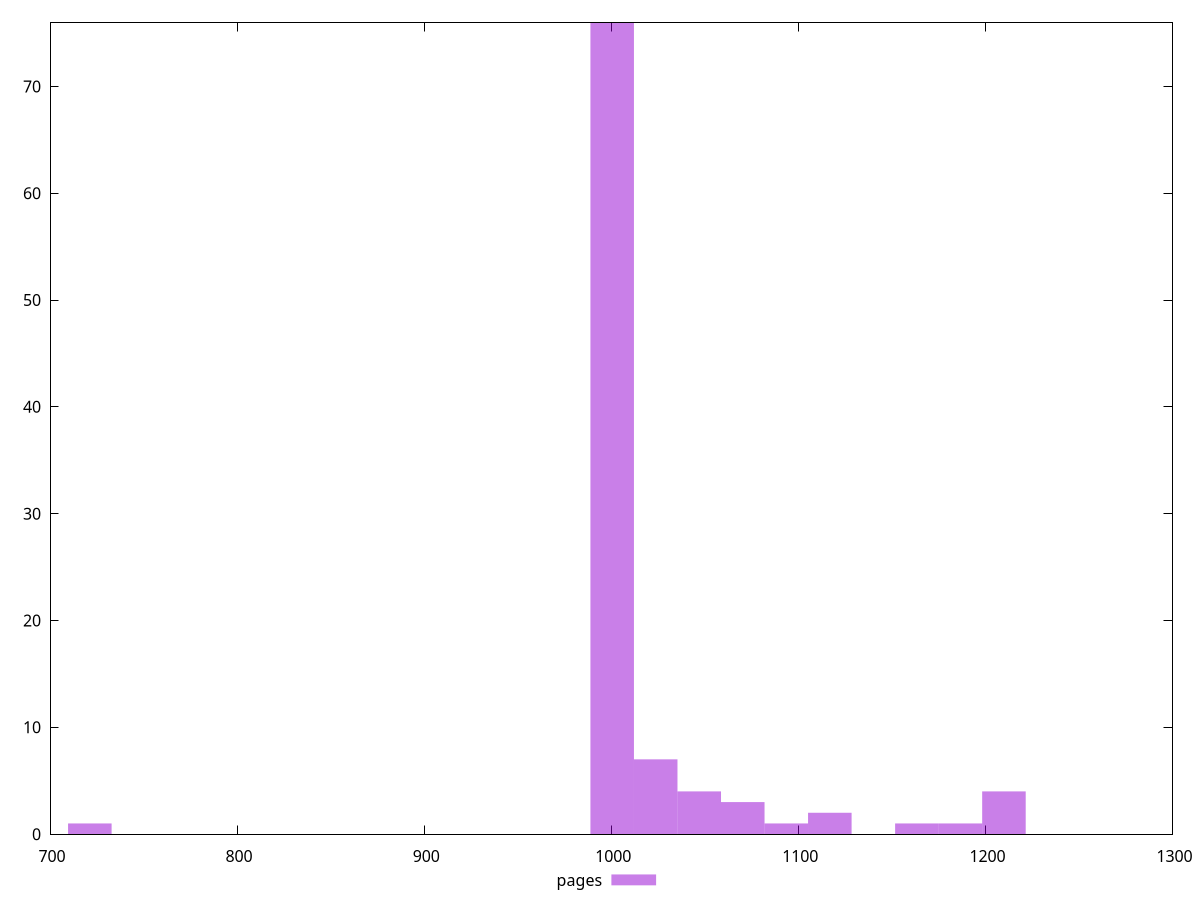 $_pages <<EOF
1209.9039114752397 4
1023.7648481713567 7
1000.4974652583713 76
1047.0322310843421 4
1186.6365285622544 1
1093.5669969103128 1
1070.2996139973275 3
1163.369145649269 1
1116.8343798232981 2
721.2888703025468 1
EOF
set key outside below
set terminal pngcairo
set output "report_00004_2020-11-02T20-21-41.718Z/render-blocking-resources/pages//raw_hist.png"
set yrange [0:76]
set boxwidth 23.26738291298538
set style fill transparent solid 0.5 noborder
plot $_pages title "pages" with boxes ,